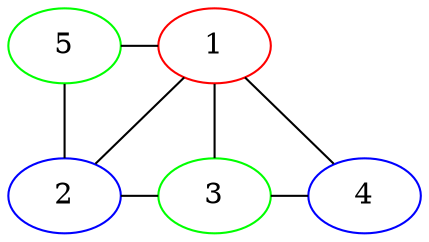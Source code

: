 graph g{
1 [color=red];
2 [color=blue];
3 [color=green];
4 [color=blue];
5 [color=green];
 {rank = same; 1 5} 
 {rank = same; 2 3 4} 
1 -- 2 -- 5 -- 1;
1 -- 3;
1 -- 4;
2 -- 3 -- 4;
}
